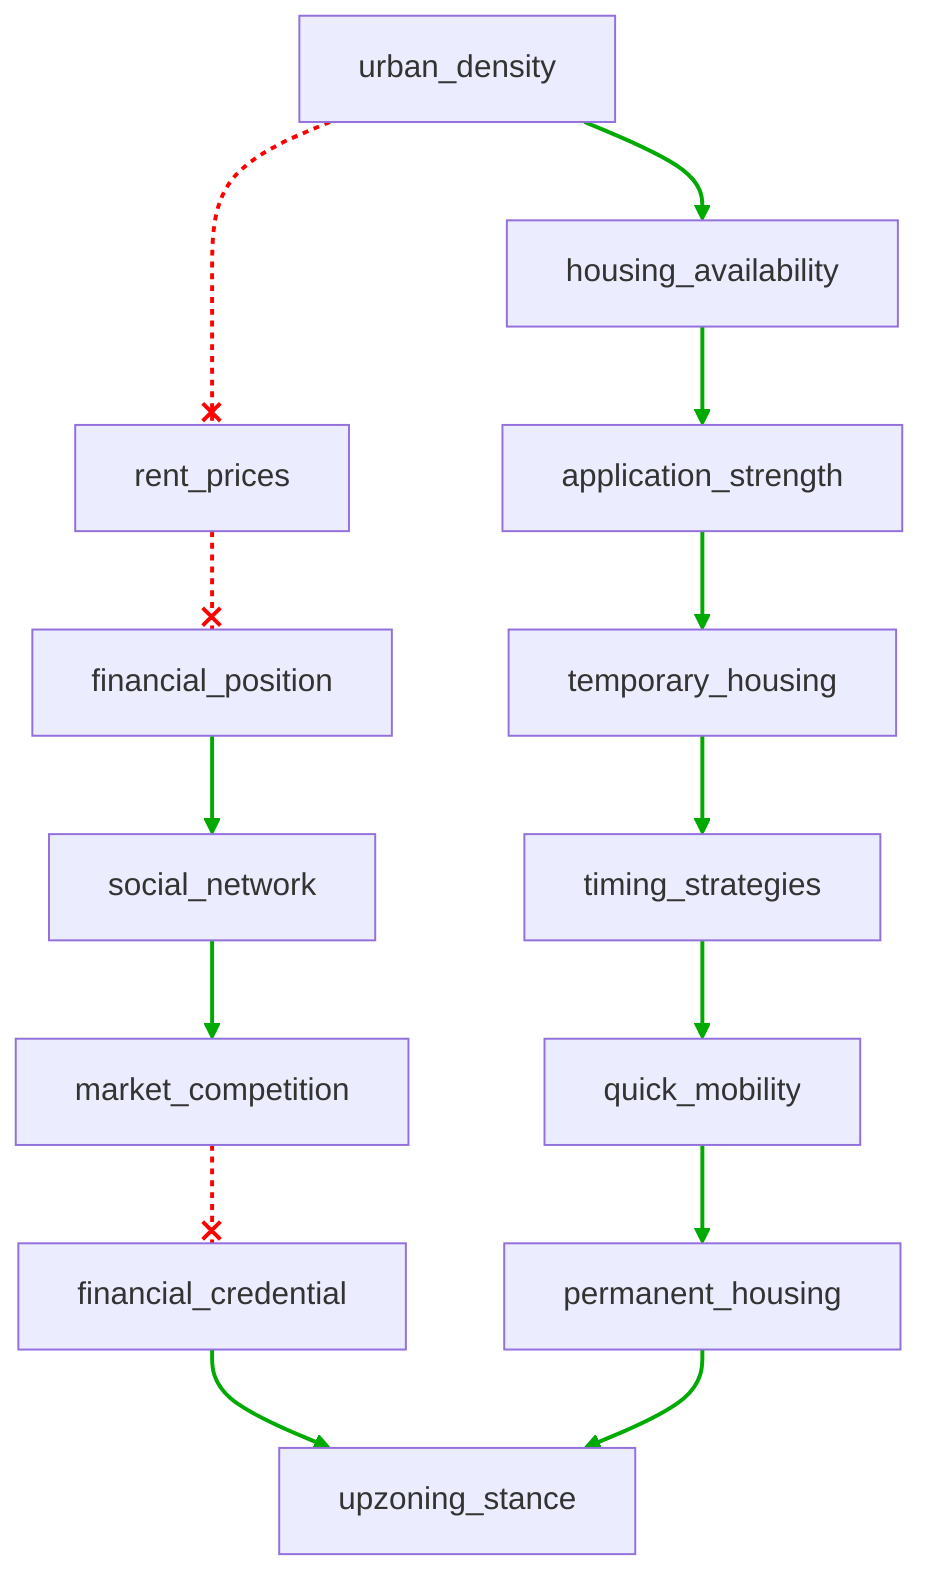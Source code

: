 flowchart TD
n1[urban_density]
n2[housing_availability]
n3[rent_prices]
n4[application_strength]
n5[financial_position]
n6[temporary_housing]
n7[social_network]
n8[timing_strategies]
n9[market_competition]
n10[quick_mobility]
n11[financial_credential]
n12[permanent_housing]
n13[upzoning_stance]
n1 --> n2
n1 --x n3
n2 --> n4
n3 --x n5
n4 --> n6
n5 --> n7
n6 --> n8
n7 --> n9
n8 --> n10
n9 --x n11
n10 --> n12
n11 --> n13
n12 --> n13
linkStyle 0 stroke:#00AA00,stroke-width:2px
linkStyle 1 stroke:#FF0000,stroke-dasharray:3,stroke-width:2px
linkStyle 2 stroke:#00AA00,stroke-width:2px
linkStyle 3 stroke:#FF0000,stroke-dasharray:3,stroke-width:2px
linkStyle 4 stroke:#00AA00,stroke-width:2px
linkStyle 5 stroke:#00AA00,stroke-width:2px
linkStyle 6 stroke:#00AA00,stroke-width:2px
linkStyle 7 stroke:#00AA00,stroke-width:2px
linkStyle 8 stroke:#00AA00,stroke-width:2px
linkStyle 9 stroke:#FF0000,stroke-dasharray:3,stroke-width:2px
linkStyle 10 stroke:#00AA00,stroke-width:2px
linkStyle 11 stroke:#00AA00,stroke-width:2px
linkStyle 12 stroke:#00AA00,stroke-width:2px
